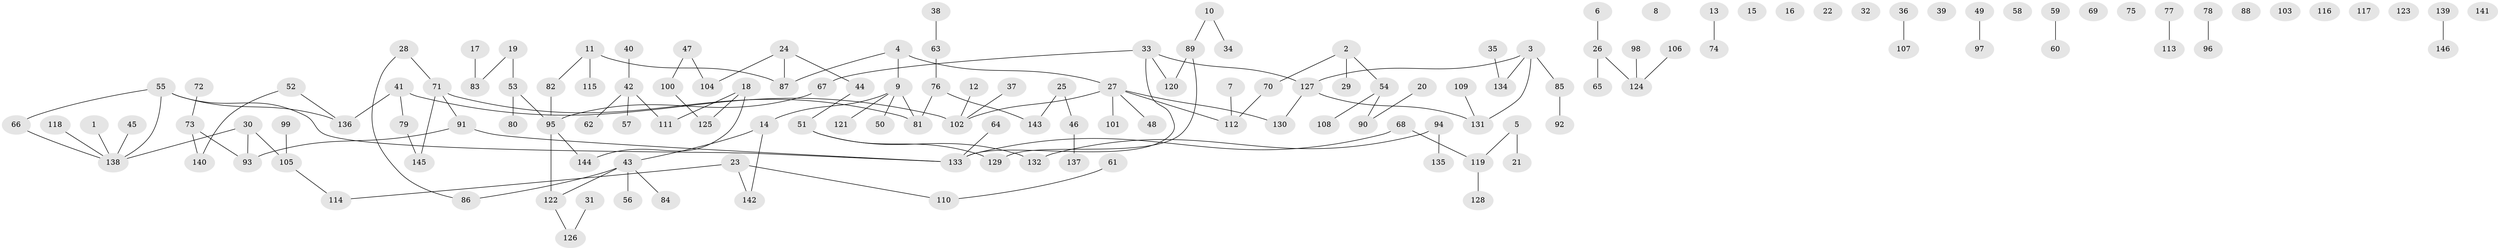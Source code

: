 // Generated by graph-tools (version 1.1) at 2025/49/03/09/25 03:49:10]
// undirected, 146 vertices, 135 edges
graph export_dot {
graph [start="1"]
  node [color=gray90,style=filled];
  1;
  2;
  3;
  4;
  5;
  6;
  7;
  8;
  9;
  10;
  11;
  12;
  13;
  14;
  15;
  16;
  17;
  18;
  19;
  20;
  21;
  22;
  23;
  24;
  25;
  26;
  27;
  28;
  29;
  30;
  31;
  32;
  33;
  34;
  35;
  36;
  37;
  38;
  39;
  40;
  41;
  42;
  43;
  44;
  45;
  46;
  47;
  48;
  49;
  50;
  51;
  52;
  53;
  54;
  55;
  56;
  57;
  58;
  59;
  60;
  61;
  62;
  63;
  64;
  65;
  66;
  67;
  68;
  69;
  70;
  71;
  72;
  73;
  74;
  75;
  76;
  77;
  78;
  79;
  80;
  81;
  82;
  83;
  84;
  85;
  86;
  87;
  88;
  89;
  90;
  91;
  92;
  93;
  94;
  95;
  96;
  97;
  98;
  99;
  100;
  101;
  102;
  103;
  104;
  105;
  106;
  107;
  108;
  109;
  110;
  111;
  112;
  113;
  114;
  115;
  116;
  117;
  118;
  119;
  120;
  121;
  122;
  123;
  124;
  125;
  126;
  127;
  128;
  129;
  130;
  131;
  132;
  133;
  134;
  135;
  136;
  137;
  138;
  139;
  140;
  141;
  142;
  143;
  144;
  145;
  146;
  1 -- 138;
  2 -- 29;
  2 -- 54;
  2 -- 70;
  3 -- 85;
  3 -- 127;
  3 -- 131;
  3 -- 134;
  4 -- 9;
  4 -- 27;
  4 -- 87;
  5 -- 21;
  5 -- 119;
  6 -- 26;
  7 -- 112;
  9 -- 14;
  9 -- 50;
  9 -- 81;
  9 -- 121;
  10 -- 34;
  10 -- 89;
  11 -- 82;
  11 -- 87;
  11 -- 115;
  12 -- 102;
  13 -- 74;
  14 -- 43;
  14 -- 142;
  17 -- 83;
  18 -- 111;
  18 -- 125;
  18 -- 144;
  19 -- 53;
  19 -- 83;
  20 -- 90;
  23 -- 110;
  23 -- 114;
  23 -- 142;
  24 -- 44;
  24 -- 87;
  24 -- 104;
  25 -- 46;
  25 -- 143;
  26 -- 65;
  26 -- 124;
  27 -- 48;
  27 -- 101;
  27 -- 102;
  27 -- 112;
  27 -- 130;
  28 -- 71;
  28 -- 86;
  30 -- 93;
  30 -- 105;
  30 -- 138;
  31 -- 126;
  33 -- 67;
  33 -- 120;
  33 -- 127;
  33 -- 133;
  35 -- 134;
  36 -- 107;
  37 -- 102;
  38 -- 63;
  40 -- 42;
  41 -- 79;
  41 -- 102;
  41 -- 136;
  42 -- 57;
  42 -- 62;
  42 -- 111;
  43 -- 56;
  43 -- 84;
  43 -- 86;
  43 -- 122;
  44 -- 51;
  45 -- 138;
  46 -- 137;
  47 -- 100;
  47 -- 104;
  49 -- 97;
  51 -- 129;
  51 -- 132;
  52 -- 136;
  52 -- 140;
  53 -- 80;
  53 -- 95;
  54 -- 90;
  54 -- 108;
  55 -- 66;
  55 -- 133;
  55 -- 136;
  55 -- 138;
  59 -- 60;
  61 -- 110;
  63 -- 76;
  64 -- 133;
  66 -- 138;
  67 -- 95;
  68 -- 119;
  68 -- 133;
  70 -- 112;
  71 -- 81;
  71 -- 91;
  71 -- 145;
  72 -- 73;
  73 -- 93;
  73 -- 140;
  76 -- 81;
  76 -- 143;
  77 -- 113;
  78 -- 96;
  79 -- 145;
  82 -- 95;
  85 -- 92;
  89 -- 120;
  89 -- 129;
  91 -- 93;
  91 -- 133;
  94 -- 132;
  94 -- 135;
  95 -- 122;
  95 -- 144;
  98 -- 124;
  99 -- 105;
  100 -- 125;
  105 -- 114;
  106 -- 124;
  109 -- 131;
  118 -- 138;
  119 -- 128;
  122 -- 126;
  127 -- 130;
  127 -- 131;
  139 -- 146;
}
